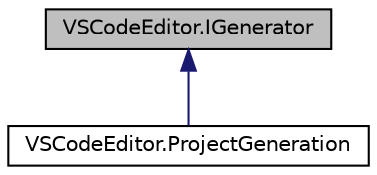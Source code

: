 digraph "VSCodeEditor.IGenerator"
{
 // LATEX_PDF_SIZE
  edge [fontname="Helvetica",fontsize="10",labelfontname="Helvetica",labelfontsize="10"];
  node [fontname="Helvetica",fontsize="10",shape=record];
  Node1 [label="VSCodeEditor.IGenerator",height=0.2,width=0.4,color="black", fillcolor="grey75", style="filled", fontcolor="black",tooltip=" "];
  Node1 -> Node2 [dir="back",color="midnightblue",fontsize="10",style="solid",fontname="Helvetica"];
  Node2 [label="VSCodeEditor.ProjectGeneration",height=0.2,width=0.4,color="black", fillcolor="white", style="filled",URL="$class_v_s_code_editor_1_1_project_generation.html",tooltip=" "];
}
